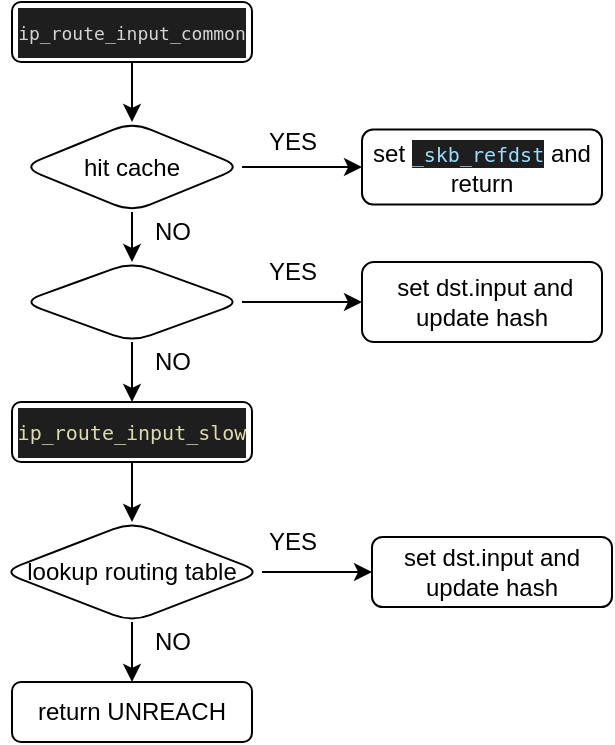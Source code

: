 <mxfile version="13.6.5">
    <diagram id="HjwEPWSWPwQUSIgaE48A" name="Page-1">
        <mxGraphModel dx="747" dy="446" grid="1" gridSize="10" guides="1" tooltips="1" connect="1" arrows="1" fold="1" page="1" pageScale="1" pageWidth="850" pageHeight="1100" math="0" shadow="0">
            <root>
                <mxCell id="0"/>
                <mxCell id="1" parent="0"/>
                <mxCell id="4" value="" style="edgeStyle=orthogonalEdgeStyle;rounded=0;orthogonalLoop=1;jettySize=auto;html=1;" edge="1" parent="1" source="2" target="3">
                    <mxGeometry relative="1" as="geometry"/>
                </mxCell>
                <mxCell id="2" value="&lt;div style=&quot;color: rgb(212 , 212 , 212) ; background-color: rgb(30 , 30 , 30) ; font-family: &amp;#34;droid sans mono&amp;#34; , monospace , monospace , &amp;#34;droid sans fallback&amp;#34; ; line-height: 24px&quot;&gt;&lt;font style=&quot;font-size: 9px&quot;&gt;ip_route_input_common&lt;/font&gt;&lt;/div&gt;" style="rounded=1;whiteSpace=wrap;html=1;" vertex="1" parent="1">
                    <mxGeometry x="190" y="40" width="120" height="30" as="geometry"/>
                </mxCell>
                <mxCell id="6" value="" style="edgeStyle=orthogonalEdgeStyle;rounded=0;orthogonalLoop=1;jettySize=auto;html=1;" edge="1" parent="1" source="3" target="5">
                    <mxGeometry relative="1" as="geometry"/>
                </mxCell>
                <mxCell id="8" value="" style="edgeStyle=orthogonalEdgeStyle;rounded=0;orthogonalLoop=1;jettySize=auto;html=1;" edge="1" parent="1" source="3" target="7">
                    <mxGeometry relative="1" as="geometry"/>
                </mxCell>
                <mxCell id="3" value="hit cache" style="rhombus;whiteSpace=wrap;html=1;rounded=1;" vertex="1" parent="1">
                    <mxGeometry x="195" y="100" width="110" height="45" as="geometry"/>
                </mxCell>
                <mxCell id="5" value="set&amp;nbsp;&lt;span style=&quot;color: rgb(156 , 220 , 254) ; background-color: rgb(30 , 30 , 30) ; font-family: &amp;#34;droid sans mono&amp;#34; , monospace , monospace , &amp;#34;droid sans fallback&amp;#34;&quot;&gt;&lt;font style=&quot;font-size: 10px&quot;&gt;_skb_refdst&lt;/font&gt;&lt;/span&gt;&lt;span&gt;&amp;nbsp;and return&lt;/span&gt;" style="whiteSpace=wrap;html=1;rounded=1;" vertex="1" parent="1">
                    <mxGeometry x="365" y="103.75" width="120" height="37.5" as="geometry"/>
                </mxCell>
                <mxCell id="12" value="" style="edgeStyle=orthogonalEdgeStyle;rounded=0;orthogonalLoop=1;jettySize=auto;html=1;" edge="1" parent="1" source="7" target="11">
                    <mxGeometry relative="1" as="geometry"/>
                </mxCell>
                <mxCell id="18" value="" style="edgeStyle=orthogonalEdgeStyle;rounded=0;orthogonalLoop=1;jettySize=auto;html=1;" edge="1" parent="1" source="7" target="17">
                    <mxGeometry relative="1" as="geometry"/>
                </mxCell>
                <mxCell id="7" value="&lt;font color=&quot;#ffffff&quot;&gt;is multicast&lt;/font&gt;" style="rhombus;whiteSpace=wrap;html=1;rounded=1;" vertex="1" parent="1">
                    <mxGeometry x="195" y="170" width="110" height="40" as="geometry"/>
                </mxCell>
                <mxCell id="20" value="" style="edgeStyle=orthogonalEdgeStyle;rounded=0;orthogonalLoop=1;jettySize=auto;html=1;" edge="1" parent="1" source="11" target="19">
                    <mxGeometry relative="1" as="geometry"/>
                </mxCell>
                <mxCell id="11" value="&lt;div style=&quot;color: rgb(212 , 212 , 212) ; background-color: rgb(30 , 30 , 30) ; font-family: &amp;#34;droid sans mono&amp;#34; , monospace , monospace , &amp;#34;droid sans fallback&amp;#34; ; line-height: 24px&quot;&gt;&lt;span style=&quot;color: rgb(220 , 220 , 170)&quot;&gt;&lt;font style=&quot;font-size: 10px&quot;&gt;ip_route_input_slow&lt;/font&gt;&lt;/span&gt;&lt;/div&gt;" style="whiteSpace=wrap;html=1;rounded=1;" vertex="1" parent="1">
                    <mxGeometry x="190" y="240" width="120" height="30" as="geometry"/>
                </mxCell>
                <mxCell id="13" value="NO" style="text;html=1;align=center;verticalAlign=middle;resizable=0;points=[];autosize=1;" vertex="1" parent="1">
                    <mxGeometry x="255" y="145" width="30" height="20" as="geometry"/>
                </mxCell>
                <mxCell id="14" value="NO" style="text;html=1;align=center;verticalAlign=middle;resizable=0;points=[];autosize=1;" vertex="1" parent="1">
                    <mxGeometry x="255" y="210" width="30" height="20" as="geometry"/>
                </mxCell>
                <mxCell id="15" value="YES" style="text;html=1;align=center;verticalAlign=middle;resizable=0;points=[];autosize=1;" vertex="1" parent="1">
                    <mxGeometry x="310" y="100" width="40" height="20" as="geometry"/>
                </mxCell>
                <mxCell id="16" value="YES" style="text;html=1;align=center;verticalAlign=middle;resizable=0;points=[];autosize=1;" vertex="1" parent="1">
                    <mxGeometry x="310" y="165" width="40" height="20" as="geometry"/>
                </mxCell>
                <mxCell id="17" value="&amp;nbsp;set dst.input and update hash" style="whiteSpace=wrap;html=1;rounded=1;" vertex="1" parent="1">
                    <mxGeometry x="365" y="170" width="120" height="40" as="geometry"/>
                </mxCell>
                <mxCell id="22" value="" style="edgeStyle=orthogonalEdgeStyle;rounded=0;orthogonalLoop=1;jettySize=auto;html=1;" edge="1" parent="1" source="19" target="21">
                    <mxGeometry relative="1" as="geometry"/>
                </mxCell>
                <mxCell id="25" value="" style="edgeStyle=orthogonalEdgeStyle;rounded=0;orthogonalLoop=1;jettySize=auto;html=1;" edge="1" parent="1" source="19" target="24">
                    <mxGeometry relative="1" as="geometry"/>
                </mxCell>
                <mxCell id="19" value="lookup routing table" style="rhombus;whiteSpace=wrap;html=1;rounded=1;" vertex="1" parent="1">
                    <mxGeometry x="185" y="300" width="130" height="50" as="geometry"/>
                </mxCell>
                <mxCell id="21" value="return UNREACH" style="whiteSpace=wrap;html=1;rounded=1;" vertex="1" parent="1">
                    <mxGeometry x="190" y="380" width="120" height="30" as="geometry"/>
                </mxCell>
                <mxCell id="23" value="NO" style="text;html=1;align=center;verticalAlign=middle;resizable=0;points=[];autosize=1;" vertex="1" parent="1">
                    <mxGeometry x="255" y="350" width="30" height="20" as="geometry"/>
                </mxCell>
                <mxCell id="24" value="set dst.input and update hash" style="whiteSpace=wrap;html=1;rounded=1;" vertex="1" parent="1">
                    <mxGeometry x="370" y="307.5" width="120" height="35" as="geometry"/>
                </mxCell>
                <mxCell id="26" value="YES" style="text;html=1;align=center;verticalAlign=middle;resizable=0;points=[];autosize=1;" vertex="1" parent="1">
                    <mxGeometry x="310" y="300" width="40" height="20" as="geometry"/>
                </mxCell>
            </root>
        </mxGraphModel>
    </diagram>
</mxfile>